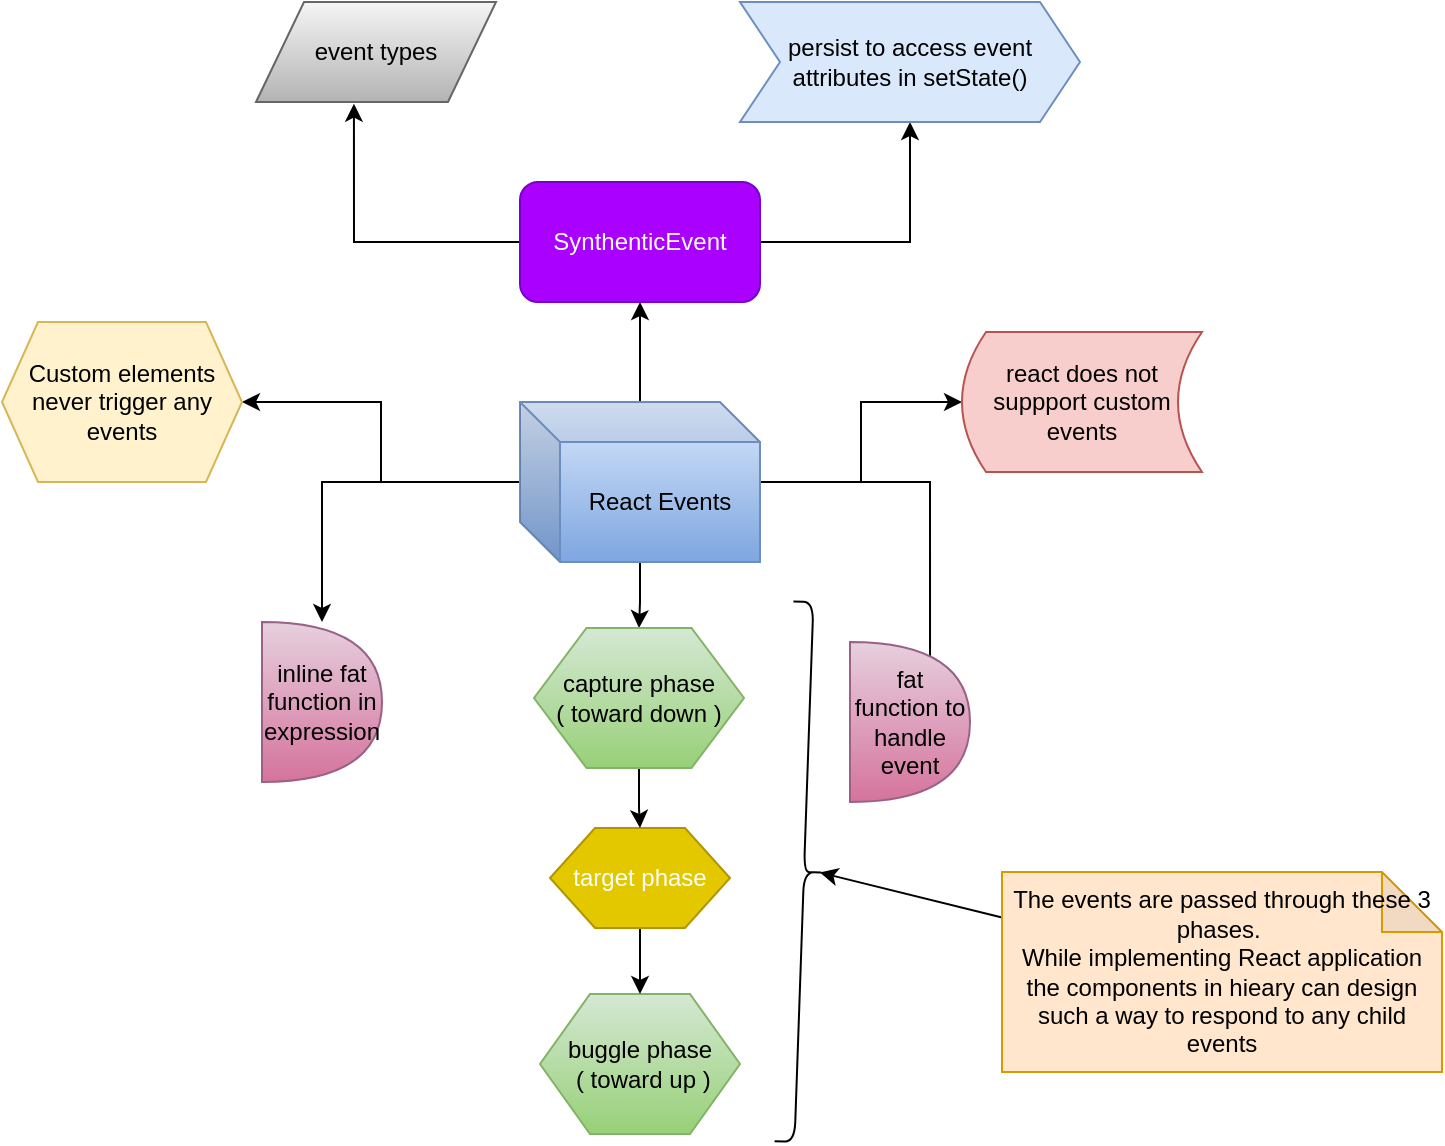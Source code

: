 <mxfile version="11.3.0" type="device" pages="1"><diagram id="RcSPOMLMJCC9b6mvgTLu" name="Page-1"><mxGraphModel dx="838" dy="480" grid="1" gridSize="10" guides="1" tooltips="1" connect="1" arrows="1" fold="1" page="1" pageScale="1" pageWidth="850" pageHeight="1100" math="0" shadow="0"><root><mxCell id="0"/><mxCell id="1" parent="0"/><mxCell id="DEs1_ShgZeRCLqZ3H8ws-5" style="edgeStyle=orthogonalEdgeStyle;rounded=0;orthogonalLoop=1;jettySize=auto;html=1;entryX=0.5;entryY=1;entryDx=0;entryDy=0;" parent="1" source="DEs1_ShgZeRCLqZ3H8ws-1" target="DEs1_ShgZeRCLqZ3H8ws-2" edge="1"><mxGeometry relative="1" as="geometry"/></mxCell><mxCell id="DEs1_ShgZeRCLqZ3H8ws-9" style="edgeStyle=orthogonalEdgeStyle;rounded=0;orthogonalLoop=1;jettySize=auto;html=1;" parent="1" source="DEs1_ShgZeRCLqZ3H8ws-1" target="DEs1_ShgZeRCLqZ3H8ws-8" edge="1"><mxGeometry relative="1" as="geometry"/></mxCell><mxCell id="DEs1_ShgZeRCLqZ3H8ws-12" style="edgeStyle=orthogonalEdgeStyle;rounded=0;orthogonalLoop=1;jettySize=auto;html=1;" parent="1" source="DEs1_ShgZeRCLqZ3H8ws-1" target="DEs1_ShgZeRCLqZ3H8ws-10" edge="1"><mxGeometry relative="1" as="geometry"/></mxCell><mxCell id="DEs1_ShgZeRCLqZ3H8ws-13" style="edgeStyle=orthogonalEdgeStyle;rounded=0;orthogonalLoop=1;jettySize=auto;html=1;entryX=0.667;entryY=0.25;entryDx=0;entryDy=0;entryPerimeter=0;" parent="1" source="DEs1_ShgZeRCLqZ3H8ws-1" target="DEs1_ShgZeRCLqZ3H8ws-11" edge="1"><mxGeometry relative="1" as="geometry"/></mxCell><mxCell id="DEs1_ShgZeRCLqZ3H8ws-21" style="edgeStyle=orthogonalEdgeStyle;rounded=0;orthogonalLoop=1;jettySize=auto;html=1;entryX=1;entryY=0.5;entryDx=0;entryDy=0;" parent="1" source="DEs1_ShgZeRCLqZ3H8ws-1" target="DEs1_ShgZeRCLqZ3H8ws-20" edge="1"><mxGeometry relative="1" as="geometry"/></mxCell><mxCell id="DEs1_ShgZeRCLqZ3H8ws-24" style="edgeStyle=orthogonalEdgeStyle;rounded=0;orthogonalLoop=1;jettySize=auto;html=1;entryX=0.5;entryY=0;entryDx=0;entryDy=0;" parent="1" source="DEs1_ShgZeRCLqZ3H8ws-1" target="DEs1_ShgZeRCLqZ3H8ws-22" edge="1"><mxGeometry relative="1" as="geometry"/></mxCell><mxCell id="DEs1_ShgZeRCLqZ3H8ws-1" value="React Events" style="shape=cube;whiteSpace=wrap;html=1;boundedLbl=1;backgroundOutline=1;darkOpacity=0.05;darkOpacity2=0.1;gradientColor=#7ea6e0;fillColor=#dae8fc;strokeColor=#6c8ebf;" parent="1" vertex="1"><mxGeometry x="329" y="250" width="120" height="80" as="geometry"/></mxCell><mxCell id="DEs1_ShgZeRCLqZ3H8ws-4" style="edgeStyle=orthogonalEdgeStyle;rounded=0;orthogonalLoop=1;jettySize=auto;html=1;exitX=1;exitY=0.5;exitDx=0;exitDy=0;" parent="1" source="DEs1_ShgZeRCLqZ3H8ws-2" target="DEs1_ShgZeRCLqZ3H8ws-3" edge="1"><mxGeometry relative="1" as="geometry"/></mxCell><mxCell id="DEs1_ShgZeRCLqZ3H8ws-7" style="edgeStyle=orthogonalEdgeStyle;rounded=0;orthogonalLoop=1;jettySize=auto;html=1;entryX=0.408;entryY=1.017;entryDx=0;entryDy=0;entryPerimeter=0;" parent="1" source="DEs1_ShgZeRCLqZ3H8ws-2" target="DEs1_ShgZeRCLqZ3H8ws-6" edge="1"><mxGeometry relative="1" as="geometry"/></mxCell><mxCell id="DEs1_ShgZeRCLqZ3H8ws-2" value="SynthenticEvent" style="rounded=1;whiteSpace=wrap;html=1;fillColor=#aa00ff;strokeColor=#7700CC;fontColor=#ffffff;" parent="1" vertex="1"><mxGeometry x="329" y="140" width="120" height="60" as="geometry"/></mxCell><mxCell id="DEs1_ShgZeRCLqZ3H8ws-3" value="persist to access event attributes in setState()" style="shape=step;perimeter=stepPerimeter;whiteSpace=wrap;html=1;fixedSize=1;fillColor=#dae8fc;strokeColor=#6c8ebf;" parent="1" vertex="1"><mxGeometry x="439" y="50" width="170" height="60" as="geometry"/></mxCell><mxCell id="DEs1_ShgZeRCLqZ3H8ws-6" value="event types" style="shape=parallelogram;perimeter=parallelogramPerimeter;whiteSpace=wrap;html=1;gradientColor=#b3b3b3;fillColor=#f5f5f5;strokeColor=#666666;" parent="1" vertex="1"><mxGeometry x="197" y="50" width="120" height="50" as="geometry"/></mxCell><mxCell id="DEs1_ShgZeRCLqZ3H8ws-8" value="react does not suppport custom events" style="shape=dataStorage;whiteSpace=wrap;html=1;fillColor=#f8cecc;strokeColor=#b85450;" parent="1" vertex="1"><mxGeometry x="550" y="215" width="120" height="70" as="geometry"/></mxCell><mxCell id="DEs1_ShgZeRCLqZ3H8ws-10" value="inline fat function in expression" style="shape=or;whiteSpace=wrap;html=1;gradientColor=#d5739d;fillColor=#e6d0de;strokeColor=#996185;" parent="1" vertex="1"><mxGeometry x="200" y="360" width="60" height="80" as="geometry"/></mxCell><mxCell id="DEs1_ShgZeRCLqZ3H8ws-11" value="fat function to handle event" style="shape=or;whiteSpace=wrap;html=1;gradientColor=#d5739d;fillColor=#e6d0de;strokeColor=#996185;" parent="1" vertex="1"><mxGeometry x="494" y="370" width="60" height="80" as="geometry"/></mxCell><mxCell id="DEs1_ShgZeRCLqZ3H8ws-14" value="buggle phase&lt;br&gt;&amp;nbsp;( toward up )" style="shape=hexagon;perimeter=hexagonPerimeter2;whiteSpace=wrap;html=1;fillColor=#d5e8d4;strokeColor=#82b366;gradientColor=#97d077;" parent="1" vertex="1"><mxGeometry x="339" y="546" width="100" height="70" as="geometry"/></mxCell><mxCell id="DEs1_ShgZeRCLqZ3H8ws-18" style="edgeStyle=orthogonalEdgeStyle;rounded=0;orthogonalLoop=1;jettySize=auto;html=1;entryX=0.5;entryY=0;entryDx=0;entryDy=0;" parent="1" source="DEs1_ShgZeRCLqZ3H8ws-15" target="DEs1_ShgZeRCLqZ3H8ws-14" edge="1"><mxGeometry relative="1" as="geometry"/></mxCell><mxCell id="DEs1_ShgZeRCLqZ3H8ws-15" value="target phase" style="shape=hexagon;perimeter=hexagonPerimeter2;whiteSpace=wrap;html=1;fillColor=#e3c800;strokeColor=#B09500;fontColor=#ffffff;" parent="1" vertex="1"><mxGeometry x="344" y="463" width="90" height="50" as="geometry"/></mxCell><mxCell id="DEs1_ShgZeRCLqZ3H8ws-20" value="Custom elements never trigger any events" style="shape=hexagon;perimeter=hexagonPerimeter2;whiteSpace=wrap;html=1;fillColor=#fff2cc;strokeColor=#d6b656;size=0.15;" parent="1" vertex="1"><mxGeometry x="70" y="210" width="120" height="80" as="geometry"/></mxCell><mxCell id="DEs1_ShgZeRCLqZ3H8ws-23" style="edgeStyle=orthogonalEdgeStyle;rounded=0;orthogonalLoop=1;jettySize=auto;html=1;" parent="1" source="DEs1_ShgZeRCLqZ3H8ws-22" target="DEs1_ShgZeRCLqZ3H8ws-15" edge="1"><mxGeometry relative="1" as="geometry"/></mxCell><mxCell id="DEs1_ShgZeRCLqZ3H8ws-22" value="capture phase&lt;br&gt;( toward down )" style="shape=hexagon;perimeter=hexagonPerimeter2;whiteSpace=wrap;html=1;fillColor=#d5e8d4;strokeColor=#82b366;gradientColor=#97d077;" parent="1" vertex="1"><mxGeometry x="336" y="363" width="105" height="70" as="geometry"/></mxCell><mxCell id="8G9vNoMeHMPlaXQUqX1G-1" value="" style="shape=curlyBracket;whiteSpace=wrap;html=1;rounded=1;rotation=-178;" vertex="1" parent="1"><mxGeometry x="461" y="350" width="20" height="270" as="geometry"/></mxCell><mxCell id="8G9vNoMeHMPlaXQUqX1G-4" style="edgeStyle=none;rounded=0;orthogonalLoop=1;jettySize=auto;html=1;entryX=0.1;entryY=0.5;entryDx=0;entryDy=0;entryPerimeter=0;" edge="1" parent="1" source="8G9vNoMeHMPlaXQUqX1G-2" target="8G9vNoMeHMPlaXQUqX1G-1"><mxGeometry relative="1" as="geometry"/></mxCell><mxCell id="8G9vNoMeHMPlaXQUqX1G-2" value="The events are passed through these 3 phases.&amp;nbsp;&lt;br&gt;While implementing React application the components in hieary can design such a way to respond to any child events" style="shape=note;whiteSpace=wrap;html=1;backgroundOutline=1;darkOpacity=0.05;fillColor=#ffe6cc;strokeColor=#d79b00;" vertex="1" parent="1"><mxGeometry x="570" y="485" width="220" height="100" as="geometry"/></mxCell></root></mxGraphModel></diagram></mxfile>